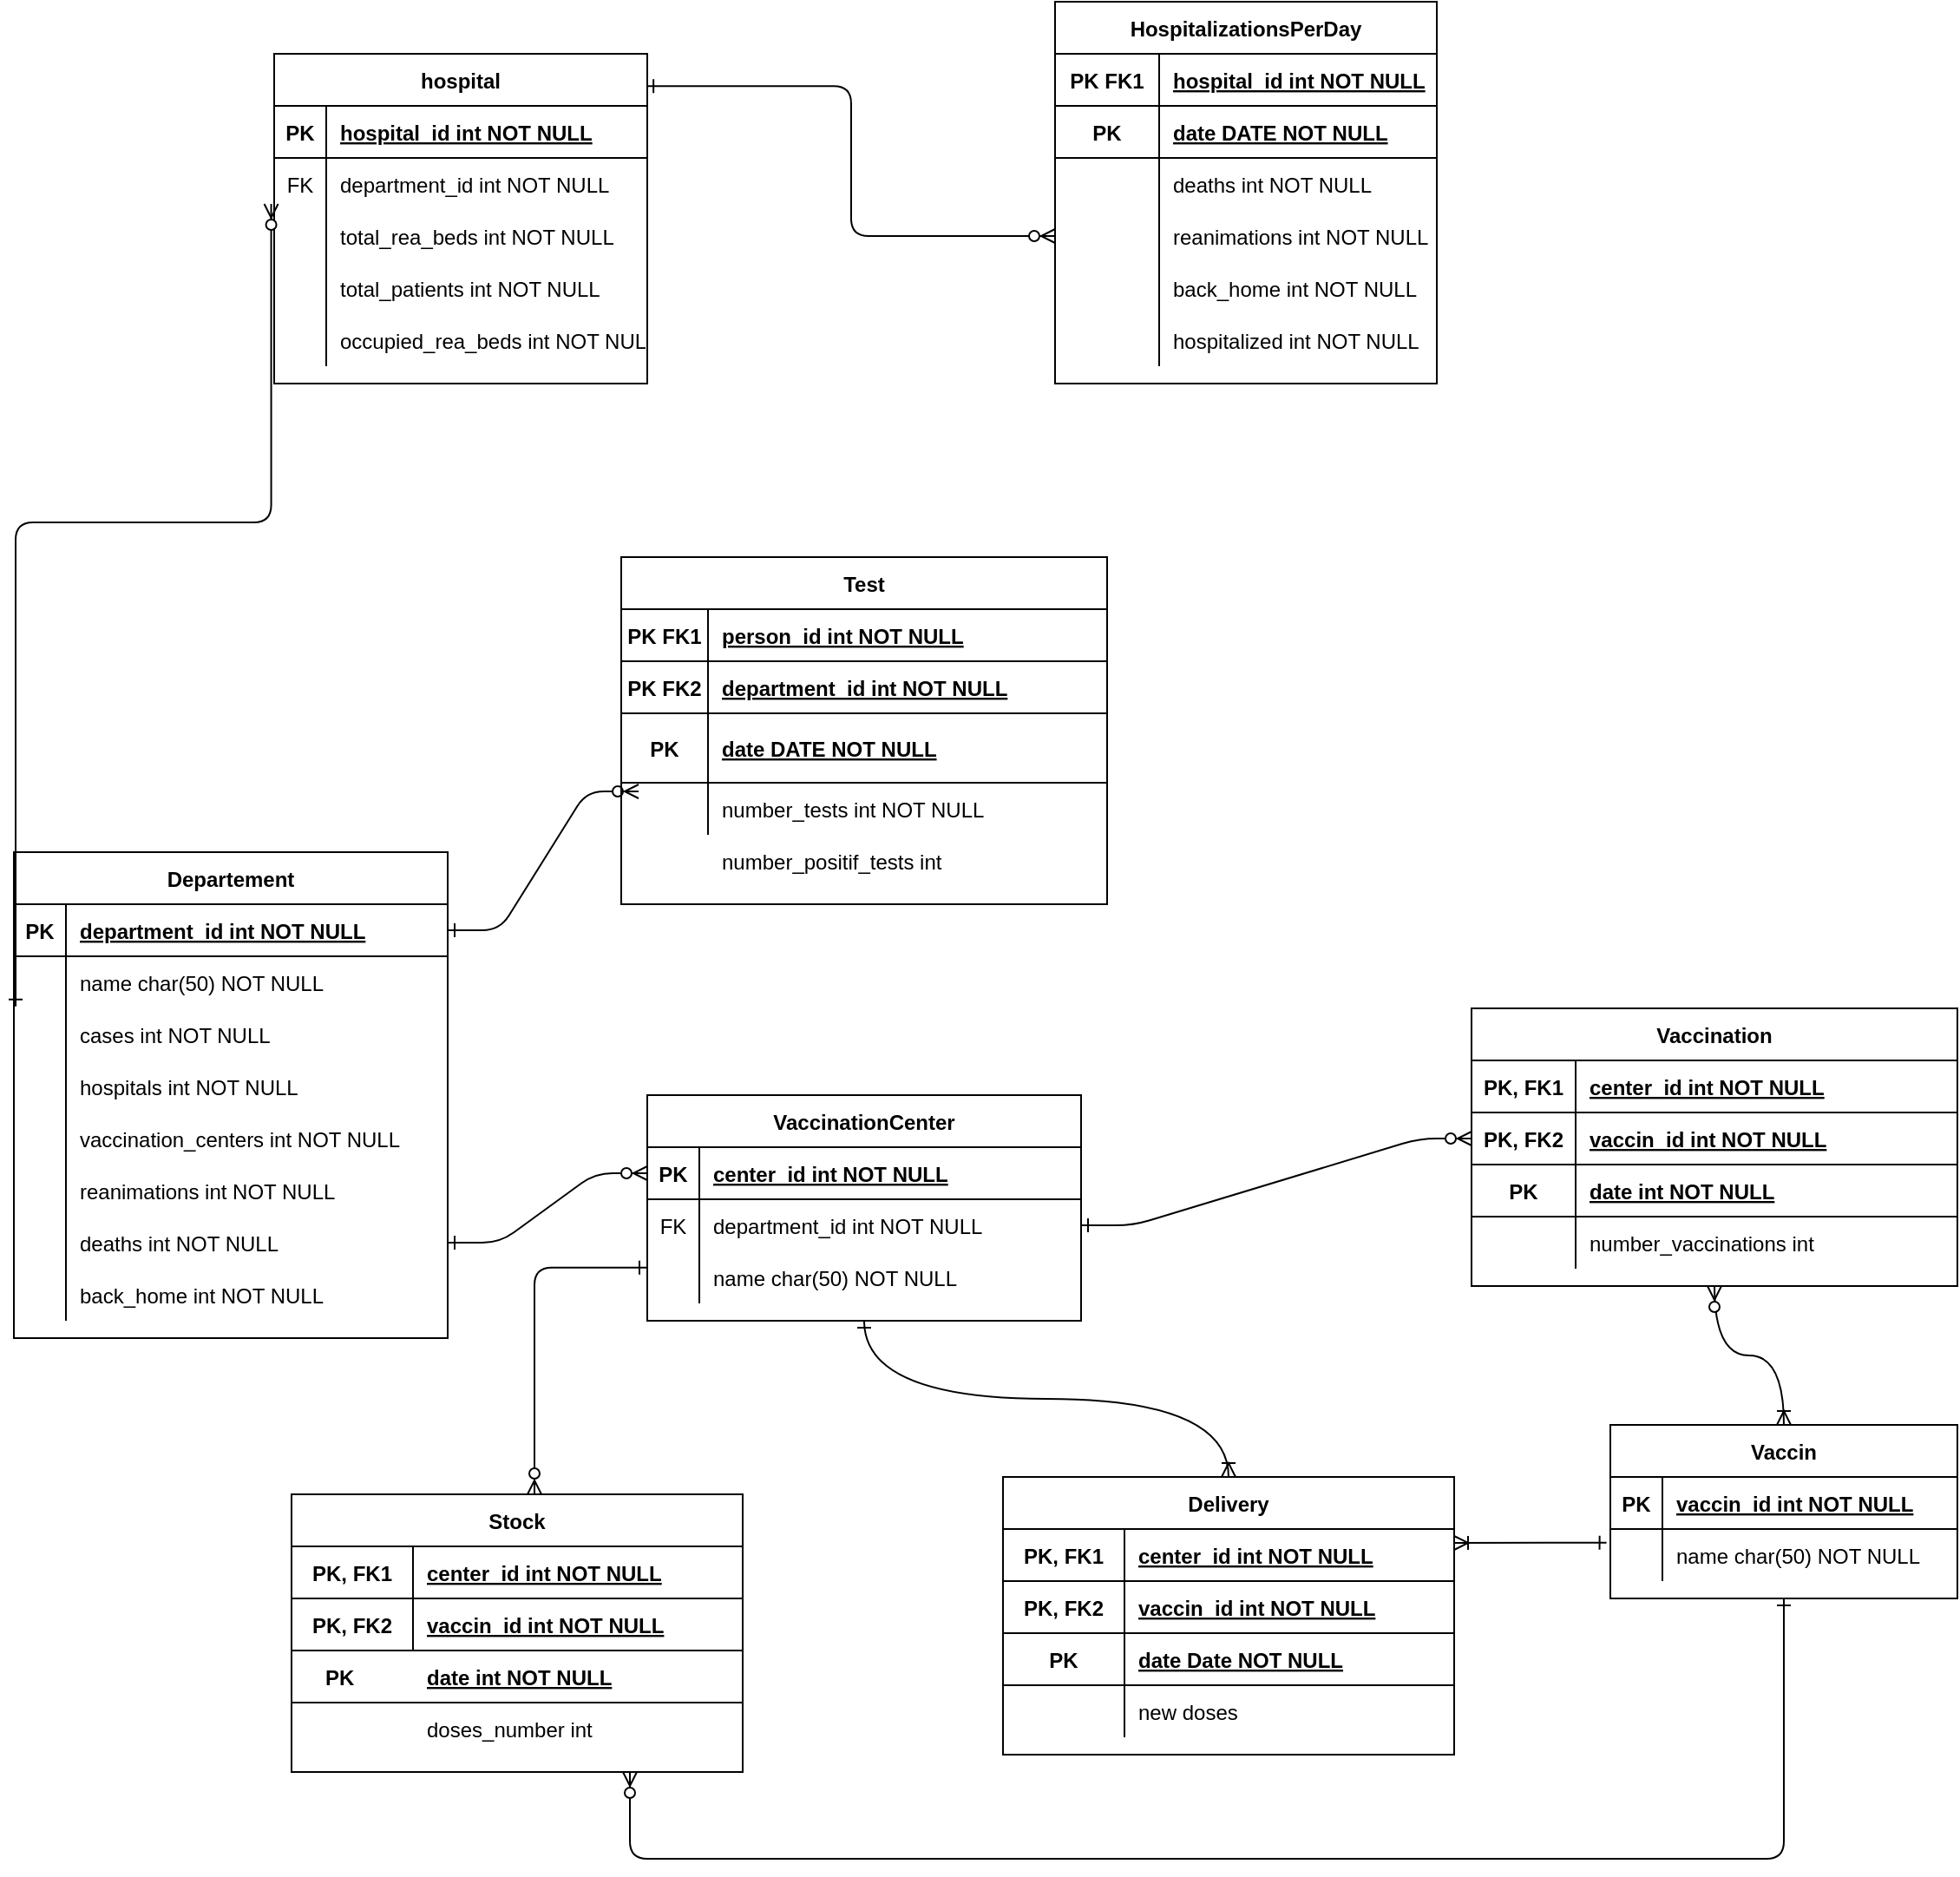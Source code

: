 <mxfile version="14.5.6" type="github">
  <diagram id="R2lEEEUBdFMjLlhIrx00" name="Page-1">
    <mxGraphModel dx="441" dy="1784" grid="1" gridSize="10" guides="1" tooltips="1" connect="1" arrows="1" fold="1" page="1" pageScale="1" pageWidth="850" pageHeight="1100" math="0" shadow="0" extFonts="Permanent Marker^https://fonts.googleapis.com/css?family=Permanent+Marker">
      <root>
        <mxCell id="0" />
        <mxCell id="1" parent="0" />
        <mxCell id="C-vyLk0tnHw3VtMMgP7b-1" value="" style="edgeStyle=entityRelationEdgeStyle;endArrow=ERzeroToMany;startArrow=ERone;endFill=1;startFill=0;" parent="1" source="C-vyLk0tnHw3VtMMgP7b-24" edge="1">
          <mxGeometry width="100" height="100" relative="1" as="geometry">
            <mxPoint x="340" y="720" as="sourcePoint" />
            <mxPoint x="600" y="155.0" as="targetPoint" />
          </mxGeometry>
        </mxCell>
        <mxCell id="C-vyLk0tnHw3VtMMgP7b-2" value="Test" style="shape=table;startSize=30;container=1;collapsible=1;childLayout=tableLayout;fixedRows=1;rowLines=0;fontStyle=1;align=center;resizeLast=1;" parent="1" vertex="1">
          <mxGeometry x="590" y="20" width="280" height="200" as="geometry" />
        </mxCell>
        <mxCell id="C-vyLk0tnHw3VtMMgP7b-3" value="" style="shape=partialRectangle;collapsible=0;dropTarget=0;pointerEvents=0;fillColor=none;points=[[0,0.5],[1,0.5]];portConstraint=eastwest;top=0;left=0;right=0;bottom=1;" parent="C-vyLk0tnHw3VtMMgP7b-2" vertex="1">
          <mxGeometry y="30" width="280" height="30" as="geometry" />
        </mxCell>
        <mxCell id="C-vyLk0tnHw3VtMMgP7b-4" value="PK FK1" style="shape=partialRectangle;overflow=hidden;connectable=0;fillColor=none;top=0;left=0;bottom=0;right=0;fontStyle=1;" parent="C-vyLk0tnHw3VtMMgP7b-3" vertex="1">
          <mxGeometry width="50" height="30" as="geometry" />
        </mxCell>
        <mxCell id="C-vyLk0tnHw3VtMMgP7b-5" value="person_id int NOT NULL " style="shape=partialRectangle;overflow=hidden;connectable=0;fillColor=none;top=0;left=0;bottom=0;right=0;align=left;spacingLeft=6;fontStyle=5;" parent="C-vyLk0tnHw3VtMMgP7b-3" vertex="1">
          <mxGeometry x="50" width="230" height="30" as="geometry" />
        </mxCell>
        <mxCell id="DuU8s4oM0FcW95sMW4hU-25" value="" style="shape=partialRectangle;collapsible=0;dropTarget=0;pointerEvents=0;fillColor=none;top=0;left=0;bottom=1;right=0;points=[[0,0.5],[1,0.5]];portConstraint=eastwest;" parent="C-vyLk0tnHw3VtMMgP7b-2" vertex="1">
          <mxGeometry y="60" width="280" height="30" as="geometry" />
        </mxCell>
        <mxCell id="DuU8s4oM0FcW95sMW4hU-26" value="PK FK2" style="shape=partialRectangle;connectable=0;fillColor=none;top=0;left=0;bottom=0;right=0;fontStyle=1;overflow=hidden;" parent="DuU8s4oM0FcW95sMW4hU-25" vertex="1">
          <mxGeometry width="50" height="30" as="geometry" />
        </mxCell>
        <mxCell id="DuU8s4oM0FcW95sMW4hU-27" value="department_id int NOT NULL" style="shape=partialRectangle;connectable=0;fillColor=none;top=0;left=0;bottom=0;right=0;align=left;spacingLeft=6;fontStyle=5;overflow=hidden;" parent="DuU8s4oM0FcW95sMW4hU-25" vertex="1">
          <mxGeometry x="50" width="230" height="30" as="geometry" />
        </mxCell>
        <mxCell id="DuU8s4oM0FcW95sMW4hU-155" value="" style="shape=partialRectangle;collapsible=0;dropTarget=0;pointerEvents=0;fillColor=none;top=0;left=0;bottom=1;right=0;points=[[0,0.5],[1,0.5]];portConstraint=eastwest;" parent="C-vyLk0tnHw3VtMMgP7b-2" vertex="1">
          <mxGeometry y="90" width="280" height="40" as="geometry" />
        </mxCell>
        <mxCell id="DuU8s4oM0FcW95sMW4hU-156" value="PK" style="shape=partialRectangle;connectable=0;fillColor=none;top=0;left=0;bottom=0;right=0;fontStyle=1;overflow=hidden;" parent="DuU8s4oM0FcW95sMW4hU-155" vertex="1">
          <mxGeometry width="50" height="40" as="geometry" />
        </mxCell>
        <mxCell id="DuU8s4oM0FcW95sMW4hU-157" value="date DATE NOT NULL" style="shape=partialRectangle;connectable=0;fillColor=none;top=0;left=0;bottom=0;right=0;align=left;spacingLeft=6;fontStyle=5;overflow=hidden;" parent="DuU8s4oM0FcW95sMW4hU-155" vertex="1">
          <mxGeometry x="50" width="230" height="40" as="geometry" />
        </mxCell>
        <mxCell id="C-vyLk0tnHw3VtMMgP7b-9" value="" style="shape=partialRectangle;collapsible=0;dropTarget=0;pointerEvents=0;fillColor=none;points=[[0,0.5],[1,0.5]];portConstraint=eastwest;top=0;left=0;right=0;bottom=0;" parent="C-vyLk0tnHw3VtMMgP7b-2" vertex="1">
          <mxGeometry y="130" width="280" height="30" as="geometry" />
        </mxCell>
        <mxCell id="C-vyLk0tnHw3VtMMgP7b-10" value="" style="shape=partialRectangle;overflow=hidden;connectable=0;fillColor=none;top=0;left=0;bottom=0;right=0;" parent="C-vyLk0tnHw3VtMMgP7b-9" vertex="1">
          <mxGeometry width="50" height="30" as="geometry" />
        </mxCell>
        <mxCell id="C-vyLk0tnHw3VtMMgP7b-11" value="number_tests int NOT NULL" style="shape=partialRectangle;overflow=hidden;connectable=0;fillColor=none;top=0;left=0;bottom=0;right=0;align=left;spacingLeft=6;" parent="C-vyLk0tnHw3VtMMgP7b-9" vertex="1">
          <mxGeometry x="50" width="230" height="30" as="geometry" />
        </mxCell>
        <mxCell id="C-vyLk0tnHw3VtMMgP7b-23" value="Departement" style="shape=table;startSize=30;container=1;collapsible=1;childLayout=tableLayout;fixedRows=1;rowLines=0;fontStyle=1;align=center;resizeLast=1;" parent="1" vertex="1">
          <mxGeometry x="240" y="190" width="250" height="280" as="geometry" />
        </mxCell>
        <mxCell id="C-vyLk0tnHw3VtMMgP7b-24" value="" style="shape=partialRectangle;collapsible=0;dropTarget=0;pointerEvents=0;fillColor=none;points=[[0,0.5],[1,0.5]];portConstraint=eastwest;top=0;left=0;right=0;bottom=1;" parent="C-vyLk0tnHw3VtMMgP7b-23" vertex="1">
          <mxGeometry y="30" width="250" height="30" as="geometry" />
        </mxCell>
        <mxCell id="C-vyLk0tnHw3VtMMgP7b-25" value="PK" style="shape=partialRectangle;overflow=hidden;connectable=0;fillColor=none;top=0;left=0;bottom=0;right=0;fontStyle=1;" parent="C-vyLk0tnHw3VtMMgP7b-24" vertex="1">
          <mxGeometry width="30" height="30" as="geometry" />
        </mxCell>
        <mxCell id="C-vyLk0tnHw3VtMMgP7b-26" value="department_id int NOT NULL " style="shape=partialRectangle;overflow=hidden;connectable=0;fillColor=none;top=0;left=0;bottom=0;right=0;align=left;spacingLeft=6;fontStyle=5;" parent="C-vyLk0tnHw3VtMMgP7b-24" vertex="1">
          <mxGeometry x="30" width="220" height="30" as="geometry" />
        </mxCell>
        <mxCell id="C-vyLk0tnHw3VtMMgP7b-27" value="" style="shape=partialRectangle;collapsible=0;dropTarget=0;pointerEvents=0;fillColor=none;points=[[0,0.5],[1,0.5]];portConstraint=eastwest;top=0;left=0;right=0;bottom=0;" parent="C-vyLk0tnHw3VtMMgP7b-23" vertex="1">
          <mxGeometry y="60" width="250" height="30" as="geometry" />
        </mxCell>
        <mxCell id="C-vyLk0tnHw3VtMMgP7b-28" value="" style="shape=partialRectangle;overflow=hidden;connectable=0;fillColor=none;top=0;left=0;bottom=0;right=0;" parent="C-vyLk0tnHw3VtMMgP7b-27" vertex="1">
          <mxGeometry width="30" height="30" as="geometry" />
        </mxCell>
        <mxCell id="C-vyLk0tnHw3VtMMgP7b-29" value="name char(50) NOT NULL" style="shape=partialRectangle;overflow=hidden;connectable=0;fillColor=none;top=0;left=0;bottom=0;right=0;align=left;spacingLeft=6;" parent="C-vyLk0tnHw3VtMMgP7b-27" vertex="1">
          <mxGeometry x="30" width="220" height="30" as="geometry" />
        </mxCell>
        <mxCell id="DuU8s4oM0FcW95sMW4hU-13" value="" style="shape=partialRectangle;collapsible=0;dropTarget=0;pointerEvents=0;fillColor=none;top=0;left=0;bottom=0;right=0;points=[[0,0.5],[1,0.5]];portConstraint=eastwest;" parent="C-vyLk0tnHw3VtMMgP7b-23" vertex="1">
          <mxGeometry y="90" width="250" height="30" as="geometry" />
        </mxCell>
        <mxCell id="DuU8s4oM0FcW95sMW4hU-14" value="" style="shape=partialRectangle;connectable=0;fillColor=none;top=0;left=0;bottom=0;right=0;editable=1;overflow=hidden;" parent="DuU8s4oM0FcW95sMW4hU-13" vertex="1">
          <mxGeometry width="30" height="30" as="geometry" />
        </mxCell>
        <mxCell id="DuU8s4oM0FcW95sMW4hU-15" value="cases int NOT NULL" style="shape=partialRectangle;connectable=0;fillColor=none;top=0;left=0;bottom=0;right=0;align=left;spacingLeft=6;overflow=hidden;" parent="DuU8s4oM0FcW95sMW4hU-13" vertex="1">
          <mxGeometry x="30" width="220" height="30" as="geometry" />
        </mxCell>
        <mxCell id="DuU8s4oM0FcW95sMW4hU-1" value="" style="shape=partialRectangle;collapsible=0;dropTarget=0;pointerEvents=0;fillColor=none;top=0;left=0;bottom=0;right=0;points=[[0,0.5],[1,0.5]];portConstraint=eastwest;" parent="C-vyLk0tnHw3VtMMgP7b-23" vertex="1">
          <mxGeometry y="120" width="250" height="30" as="geometry" />
        </mxCell>
        <mxCell id="DuU8s4oM0FcW95sMW4hU-2" value="" style="shape=partialRectangle;connectable=0;fillColor=none;top=0;left=0;bottom=0;right=0;editable=1;overflow=hidden;" parent="DuU8s4oM0FcW95sMW4hU-1" vertex="1">
          <mxGeometry width="30" height="30" as="geometry" />
        </mxCell>
        <mxCell id="DuU8s4oM0FcW95sMW4hU-3" value="hospitals int NOT NULL" style="shape=partialRectangle;connectable=0;fillColor=none;top=0;left=0;bottom=0;right=0;align=left;spacingLeft=6;overflow=hidden;" parent="DuU8s4oM0FcW95sMW4hU-1" vertex="1">
          <mxGeometry x="30" width="220" height="30" as="geometry" />
        </mxCell>
        <mxCell id="DuU8s4oM0FcW95sMW4hU-19" value="" style="shape=partialRectangle;collapsible=0;dropTarget=0;pointerEvents=0;fillColor=none;top=0;left=0;bottom=0;right=0;points=[[0,0.5],[1,0.5]];portConstraint=eastwest;" parent="C-vyLk0tnHw3VtMMgP7b-23" vertex="1">
          <mxGeometry y="150" width="250" height="30" as="geometry" />
        </mxCell>
        <mxCell id="DuU8s4oM0FcW95sMW4hU-20" value="" style="shape=partialRectangle;connectable=0;fillColor=none;top=0;left=0;bottom=0;right=0;editable=1;overflow=hidden;" parent="DuU8s4oM0FcW95sMW4hU-19" vertex="1">
          <mxGeometry width="30" height="30" as="geometry" />
        </mxCell>
        <mxCell id="DuU8s4oM0FcW95sMW4hU-21" value="vaccination_centers int NOT NULL" style="shape=partialRectangle;connectable=0;fillColor=none;top=0;left=0;bottom=0;right=0;align=left;spacingLeft=6;overflow=hidden;" parent="DuU8s4oM0FcW95sMW4hU-19" vertex="1">
          <mxGeometry x="30" width="220" height="30" as="geometry" />
        </mxCell>
        <mxCell id="DuU8s4oM0FcW95sMW4hU-7" value="" style="shape=partialRectangle;collapsible=0;dropTarget=0;pointerEvents=0;fillColor=none;top=0;left=0;bottom=0;right=0;points=[[0,0.5],[1,0.5]];portConstraint=eastwest;" parent="C-vyLk0tnHw3VtMMgP7b-23" vertex="1">
          <mxGeometry y="180" width="250" height="30" as="geometry" />
        </mxCell>
        <mxCell id="DuU8s4oM0FcW95sMW4hU-8" value="" style="shape=partialRectangle;connectable=0;fillColor=none;top=0;left=0;bottom=0;right=0;editable=1;overflow=hidden;" parent="DuU8s4oM0FcW95sMW4hU-7" vertex="1">
          <mxGeometry width="30" height="30" as="geometry" />
        </mxCell>
        <mxCell id="DuU8s4oM0FcW95sMW4hU-9" value="reanimations int NOT NULL" style="shape=partialRectangle;connectable=0;fillColor=none;top=0;left=0;bottom=0;right=0;align=left;spacingLeft=6;overflow=hidden;" parent="DuU8s4oM0FcW95sMW4hU-7" vertex="1">
          <mxGeometry x="30" width="220" height="30" as="geometry" />
        </mxCell>
        <mxCell id="DuU8s4oM0FcW95sMW4hU-10" value="" style="shape=partialRectangle;collapsible=0;dropTarget=0;pointerEvents=0;fillColor=none;top=0;left=0;bottom=0;right=0;points=[[0,0.5],[1,0.5]];portConstraint=eastwest;" parent="C-vyLk0tnHw3VtMMgP7b-23" vertex="1">
          <mxGeometry y="210" width="250" height="30" as="geometry" />
        </mxCell>
        <mxCell id="DuU8s4oM0FcW95sMW4hU-11" value="" style="shape=partialRectangle;connectable=0;fillColor=none;top=0;left=0;bottom=0;right=0;editable=1;overflow=hidden;" parent="DuU8s4oM0FcW95sMW4hU-10" vertex="1">
          <mxGeometry width="30" height="30" as="geometry" />
        </mxCell>
        <mxCell id="DuU8s4oM0FcW95sMW4hU-12" value="deaths int NOT NULL" style="shape=partialRectangle;connectable=0;fillColor=none;top=0;left=0;bottom=0;right=0;align=left;spacingLeft=6;overflow=hidden;" parent="DuU8s4oM0FcW95sMW4hU-10" vertex="1">
          <mxGeometry x="30" width="220" height="30" as="geometry" />
        </mxCell>
        <mxCell id="DuU8s4oM0FcW95sMW4hU-16" value="" style="shape=partialRectangle;collapsible=0;dropTarget=0;pointerEvents=0;fillColor=none;top=0;left=0;bottom=0;right=0;points=[[0,0.5],[1,0.5]];portConstraint=eastwest;" parent="C-vyLk0tnHw3VtMMgP7b-23" vertex="1">
          <mxGeometry y="240" width="250" height="30" as="geometry" />
        </mxCell>
        <mxCell id="DuU8s4oM0FcW95sMW4hU-17" value="" style="shape=partialRectangle;connectable=0;fillColor=none;top=0;left=0;bottom=0;right=0;editable=1;overflow=hidden;" parent="DuU8s4oM0FcW95sMW4hU-16" vertex="1">
          <mxGeometry width="30" height="30" as="geometry" />
        </mxCell>
        <mxCell id="DuU8s4oM0FcW95sMW4hU-18" value="back_home int NOT NULL" style="shape=partialRectangle;connectable=0;fillColor=none;top=0;left=0;bottom=0;right=0;align=left;spacingLeft=6;overflow=hidden;" parent="DuU8s4oM0FcW95sMW4hU-16" vertex="1">
          <mxGeometry x="30" width="220" height="30" as="geometry" />
        </mxCell>
        <mxCell id="Rd_ggNY86x8_vYYB1dG2-6" style="edgeStyle=orthogonalEdgeStyle;rounded=0;orthogonalLoop=1;jettySize=auto;html=1;exitX=0.5;exitY=1;exitDx=0;exitDy=0;entryX=0.5;entryY=0;entryDx=0;entryDy=0;startArrow=ERone;startFill=0;endArrow=ERoneToMany;endFill=0;curved=1;" parent="1" source="DuU8s4oM0FcW95sMW4hU-31" target="DuU8s4oM0FcW95sMW4hU-97" edge="1">
          <mxGeometry relative="1" as="geometry" />
        </mxCell>
        <mxCell id="DuU8s4oM0FcW95sMW4hU-31" value="VaccinationCenter" style="shape=table;startSize=30;container=1;collapsible=1;childLayout=tableLayout;fixedRows=1;rowLines=0;fontStyle=1;align=center;resizeLast=1;" parent="1" vertex="1">
          <mxGeometry x="605" y="330" width="250" height="130" as="geometry">
            <mxRectangle x="40" y="490" width="140" height="30" as="alternateBounds" />
          </mxGeometry>
        </mxCell>
        <mxCell id="DuU8s4oM0FcW95sMW4hU-60" value="" style="shape=partialRectangle;collapsible=0;dropTarget=0;pointerEvents=0;fillColor=none;top=0;left=0;bottom=1;right=0;points=[[0,0.5],[1,0.5]];portConstraint=eastwest;" parent="DuU8s4oM0FcW95sMW4hU-31" vertex="1">
          <mxGeometry y="30" width="250" height="30" as="geometry" />
        </mxCell>
        <mxCell id="DuU8s4oM0FcW95sMW4hU-61" value="PK" style="shape=partialRectangle;connectable=0;fillColor=none;top=0;left=0;bottom=0;right=0;fontStyle=1;overflow=hidden;" parent="DuU8s4oM0FcW95sMW4hU-60" vertex="1">
          <mxGeometry width="30" height="30" as="geometry" />
        </mxCell>
        <mxCell id="DuU8s4oM0FcW95sMW4hU-62" value="center_id int NOT NULL" style="shape=partialRectangle;connectable=0;fillColor=none;top=0;left=0;bottom=0;right=0;align=left;spacingLeft=6;fontStyle=5;overflow=hidden;" parent="DuU8s4oM0FcW95sMW4hU-60" vertex="1">
          <mxGeometry x="30" width="220" height="30" as="geometry" />
        </mxCell>
        <mxCell id="DuU8s4oM0FcW95sMW4hU-67" value="" style="shape=partialRectangle;collapsible=0;dropTarget=0;pointerEvents=0;fillColor=none;top=0;left=0;bottom=0;right=0;points=[[0,0.5],[1,0.5]];portConstraint=eastwest;" parent="DuU8s4oM0FcW95sMW4hU-31" vertex="1">
          <mxGeometry y="60" width="250" height="30" as="geometry" />
        </mxCell>
        <mxCell id="DuU8s4oM0FcW95sMW4hU-68" value="FK" style="shape=partialRectangle;connectable=0;fillColor=none;top=0;left=0;bottom=0;right=0;fontStyle=0;overflow=hidden;" parent="DuU8s4oM0FcW95sMW4hU-67" vertex="1">
          <mxGeometry width="30" height="30" as="geometry" />
        </mxCell>
        <mxCell id="DuU8s4oM0FcW95sMW4hU-69" value="department_id int NOT NULL" style="shape=partialRectangle;connectable=0;fillColor=none;top=0;left=0;bottom=0;right=0;align=left;spacingLeft=6;fontStyle=0;overflow=hidden;" parent="DuU8s4oM0FcW95sMW4hU-67" vertex="1">
          <mxGeometry x="30" width="220" height="30" as="geometry" />
        </mxCell>
        <mxCell id="DuU8s4oM0FcW95sMW4hU-70" value="" style="shape=partialRectangle;collapsible=0;dropTarget=0;pointerEvents=0;fillColor=none;top=0;left=0;bottom=0;right=0;points=[[0,0.5],[1,0.5]];portConstraint=eastwest;" parent="DuU8s4oM0FcW95sMW4hU-31" vertex="1">
          <mxGeometry y="90" width="250" height="30" as="geometry" />
        </mxCell>
        <mxCell id="DuU8s4oM0FcW95sMW4hU-71" value="" style="shape=partialRectangle;connectable=0;fillColor=none;top=0;left=0;bottom=0;right=0;editable=1;overflow=hidden;" parent="DuU8s4oM0FcW95sMW4hU-70" vertex="1">
          <mxGeometry width="30" height="30" as="geometry" />
        </mxCell>
        <mxCell id="DuU8s4oM0FcW95sMW4hU-72" value="name char(50) NOT NULL" style="shape=partialRectangle;connectable=0;fillColor=none;top=0;left=0;bottom=0;right=0;align=left;spacingLeft=6;overflow=hidden;" parent="DuU8s4oM0FcW95sMW4hU-70" vertex="1">
          <mxGeometry x="30" width="220" height="30" as="geometry" />
        </mxCell>
        <mxCell id="bfm5dtsLqOFN8330mJt_-12" style="edgeStyle=orthogonalEdgeStyle;rounded=0;orthogonalLoop=1;jettySize=auto;html=1;exitX=0.5;exitY=1;exitDx=0;exitDy=0;entryX=0.5;entryY=0;entryDx=0;entryDy=0;curved=1;startArrow=ERzeroToMany;startFill=1;endArrow=ERoneToMany;endFill=0;" parent="1" source="DuU8s4oM0FcW95sMW4hU-44" target="DuU8s4oM0FcW95sMW4hU-110" edge="1">
          <mxGeometry relative="1" as="geometry" />
        </mxCell>
        <mxCell id="DuU8s4oM0FcW95sMW4hU-44" value="Vaccination" style="shape=table;startSize=30;container=1;collapsible=1;childLayout=tableLayout;fixedRows=1;rowLines=0;fontStyle=1;align=center;resizeLast=1;" parent="1" vertex="1">
          <mxGeometry x="1080" y="280" width="280" height="160" as="geometry" />
        </mxCell>
        <mxCell id="DuU8s4oM0FcW95sMW4hU-138" value="" style="shape=partialRectangle;collapsible=0;dropTarget=0;pointerEvents=0;fillColor=none;top=0;left=0;bottom=1;right=0;points=[[0,0.5],[1,0.5]];portConstraint=eastwest;" parent="DuU8s4oM0FcW95sMW4hU-44" vertex="1">
          <mxGeometry y="30" width="280" height="30" as="geometry" />
        </mxCell>
        <mxCell id="DuU8s4oM0FcW95sMW4hU-139" value="PK, FK1" style="shape=partialRectangle;connectable=0;fillColor=none;top=0;left=0;bottom=0;right=0;fontStyle=1;overflow=hidden;" parent="DuU8s4oM0FcW95sMW4hU-138" vertex="1">
          <mxGeometry width="60" height="30" as="geometry" />
        </mxCell>
        <mxCell id="DuU8s4oM0FcW95sMW4hU-140" value="center_id int NOT NULL" style="shape=partialRectangle;connectable=0;fillColor=none;top=0;left=0;bottom=0;right=0;align=left;spacingLeft=6;fontStyle=5;overflow=hidden;" parent="DuU8s4oM0FcW95sMW4hU-138" vertex="1">
          <mxGeometry x="60" width="220" height="30" as="geometry" />
        </mxCell>
        <mxCell id="DuU8s4oM0FcW95sMW4hU-135" value="" style="shape=partialRectangle;collapsible=0;dropTarget=0;pointerEvents=0;fillColor=none;top=0;left=0;bottom=1;right=0;points=[[0,0.5],[1,0.5]];portConstraint=eastwest;" parent="DuU8s4oM0FcW95sMW4hU-44" vertex="1">
          <mxGeometry y="60" width="280" height="30" as="geometry" />
        </mxCell>
        <mxCell id="DuU8s4oM0FcW95sMW4hU-136" value="PK, FK2" style="shape=partialRectangle;connectable=0;fillColor=none;top=0;left=0;bottom=0;right=0;fontStyle=1;overflow=hidden;" parent="DuU8s4oM0FcW95sMW4hU-135" vertex="1">
          <mxGeometry width="60" height="30" as="geometry" />
        </mxCell>
        <mxCell id="DuU8s4oM0FcW95sMW4hU-137" value="vaccin_id int NOT NULL" style="shape=partialRectangle;connectable=0;fillColor=none;top=0;left=0;bottom=0;right=0;align=left;spacingLeft=6;fontStyle=5;overflow=hidden;" parent="DuU8s4oM0FcW95sMW4hU-135" vertex="1">
          <mxGeometry x="60" width="220" height="30" as="geometry" />
        </mxCell>
        <mxCell id="DuU8s4oM0FcW95sMW4hU-141" value="" style="shape=partialRectangle;collapsible=0;dropTarget=0;pointerEvents=0;fillColor=none;top=0;left=0;bottom=1;right=0;points=[[0,0.5],[1,0.5]];portConstraint=eastwest;" parent="DuU8s4oM0FcW95sMW4hU-44" vertex="1">
          <mxGeometry y="90" width="280" height="30" as="geometry" />
        </mxCell>
        <mxCell id="DuU8s4oM0FcW95sMW4hU-142" value="PK" style="shape=partialRectangle;connectable=0;fillColor=none;top=0;left=0;bottom=0;right=0;fontStyle=1;overflow=hidden;" parent="DuU8s4oM0FcW95sMW4hU-141" vertex="1">
          <mxGeometry width="60" height="30" as="geometry" />
        </mxCell>
        <mxCell id="DuU8s4oM0FcW95sMW4hU-143" value="date int NOT NULL" style="shape=partialRectangle;connectable=0;fillColor=none;top=0;left=0;bottom=0;right=0;align=left;spacingLeft=6;fontStyle=5;overflow=hidden;" parent="DuU8s4oM0FcW95sMW4hU-141" vertex="1">
          <mxGeometry x="60" width="220" height="30" as="geometry" />
        </mxCell>
        <mxCell id="DuU8s4oM0FcW95sMW4hU-144" value="" style="shape=partialRectangle;collapsible=0;dropTarget=0;pointerEvents=0;fillColor=none;top=0;left=0;bottom=0;right=0;points=[[0,0.5],[1,0.5]];portConstraint=eastwest;" parent="DuU8s4oM0FcW95sMW4hU-44" vertex="1">
          <mxGeometry y="120" width="280" height="30" as="geometry" />
        </mxCell>
        <mxCell id="DuU8s4oM0FcW95sMW4hU-145" value="" style="shape=partialRectangle;connectable=0;fillColor=none;top=0;left=0;bottom=0;right=0;editable=1;overflow=hidden;" parent="DuU8s4oM0FcW95sMW4hU-144" vertex="1">
          <mxGeometry width="60" height="30" as="geometry" />
        </mxCell>
        <mxCell id="DuU8s4oM0FcW95sMW4hU-146" value="number_vaccinations int " style="shape=partialRectangle;connectable=0;fillColor=none;top=0;left=0;bottom=0;right=0;align=left;spacingLeft=6;overflow=hidden;" parent="DuU8s4oM0FcW95sMW4hU-144" vertex="1">
          <mxGeometry x="60" width="220" height="30" as="geometry" />
        </mxCell>
        <mxCell id="DuU8s4oM0FcW95sMW4hU-73" value="" style="edgeStyle=entityRelationEdgeStyle;endArrow=ERzeroToMany;startArrow=ERone;endFill=1;startFill=0;exitX=1;exitY=0.5;exitDx=0;exitDy=0;" parent="1" source="DuU8s4oM0FcW95sMW4hU-10" target="DuU8s4oM0FcW95sMW4hU-60" edge="1">
          <mxGeometry width="100" height="100" relative="1" as="geometry">
            <mxPoint x="430" y="440" as="sourcePoint" />
            <mxPoint x="580" y="500" as="targetPoint" />
          </mxGeometry>
        </mxCell>
        <mxCell id="DuU8s4oM0FcW95sMW4hU-77" value="Stock" style="shape=table;startSize=30;container=1;collapsible=1;childLayout=tableLayout;fixedRows=1;rowLines=0;fontStyle=1;align=center;resizeLast=1;" parent="1" vertex="1">
          <mxGeometry x="400" y="560" width="260" height="160" as="geometry" />
        </mxCell>
        <mxCell id="DuU8s4oM0FcW95sMW4hU-78" value="" style="shape=partialRectangle;collapsible=0;dropTarget=0;pointerEvents=0;fillColor=none;top=0;left=0;bottom=1;right=0;points=[[0,0.5],[1,0.5]];portConstraint=eastwest;" parent="DuU8s4oM0FcW95sMW4hU-77" vertex="1">
          <mxGeometry y="30" width="260" height="30" as="geometry" />
        </mxCell>
        <mxCell id="DuU8s4oM0FcW95sMW4hU-79" value="PK, FK1" style="shape=partialRectangle;connectable=0;fillColor=none;top=0;left=0;bottom=0;right=0;fontStyle=1;overflow=hidden;" parent="DuU8s4oM0FcW95sMW4hU-78" vertex="1">
          <mxGeometry width="70" height="30" as="geometry" />
        </mxCell>
        <mxCell id="DuU8s4oM0FcW95sMW4hU-80" value="center_id int NOT NULL" style="shape=partialRectangle;connectable=0;fillColor=none;top=0;left=0;bottom=0;right=0;align=left;spacingLeft=6;fontStyle=5;overflow=hidden;" parent="DuU8s4oM0FcW95sMW4hU-78" vertex="1">
          <mxGeometry x="70" width="190" height="30" as="geometry" />
        </mxCell>
        <mxCell id="DuU8s4oM0FcW95sMW4hU-94" value="" style="shape=partialRectangle;collapsible=0;dropTarget=0;pointerEvents=0;fillColor=none;top=0;left=0;bottom=1;right=0;points=[[0,0.5],[1,0.5]];portConstraint=eastwest;" parent="DuU8s4oM0FcW95sMW4hU-77" vertex="1">
          <mxGeometry y="60" width="260" height="30" as="geometry" />
        </mxCell>
        <mxCell id="DuU8s4oM0FcW95sMW4hU-95" value="PK, FK2" style="shape=partialRectangle;connectable=0;fillColor=none;top=0;left=0;bottom=0;right=0;fontStyle=1;overflow=hidden;" parent="DuU8s4oM0FcW95sMW4hU-94" vertex="1">
          <mxGeometry width="70" height="30" as="geometry" />
        </mxCell>
        <mxCell id="DuU8s4oM0FcW95sMW4hU-96" value="vaccin_id int NOT NULL" style="shape=partialRectangle;connectable=0;fillColor=none;top=0;left=0;bottom=0;right=0;align=left;spacingLeft=6;fontStyle=5;overflow=hidden;" parent="DuU8s4oM0FcW95sMW4hU-94" vertex="1">
          <mxGeometry x="70" width="190" height="30" as="geometry" />
        </mxCell>
        <mxCell id="DuU8s4oM0FcW95sMW4hU-97" value="Delivery" style="shape=table;startSize=30;container=1;collapsible=1;childLayout=tableLayout;fixedRows=1;rowLines=0;fontStyle=1;align=center;resizeLast=1;" parent="1" vertex="1">
          <mxGeometry x="810" y="550" width="260" height="160" as="geometry" />
        </mxCell>
        <mxCell id="DuU8s4oM0FcW95sMW4hU-98" value="" style="shape=partialRectangle;collapsible=0;dropTarget=0;pointerEvents=0;fillColor=none;top=0;left=0;bottom=1;right=0;points=[[0,0.5],[1,0.5]];portConstraint=eastwest;" parent="DuU8s4oM0FcW95sMW4hU-97" vertex="1">
          <mxGeometry y="30" width="260" height="30" as="geometry" />
        </mxCell>
        <mxCell id="DuU8s4oM0FcW95sMW4hU-99" value="PK, FK1" style="shape=partialRectangle;connectable=0;fillColor=none;top=0;left=0;bottom=0;right=0;fontStyle=1;overflow=hidden;" parent="DuU8s4oM0FcW95sMW4hU-98" vertex="1">
          <mxGeometry width="70" height="30" as="geometry" />
        </mxCell>
        <mxCell id="DuU8s4oM0FcW95sMW4hU-100" value="center_id int NOT NULL" style="shape=partialRectangle;connectable=0;fillColor=none;top=0;left=0;bottom=0;right=0;align=left;spacingLeft=6;fontStyle=5;overflow=hidden;" parent="DuU8s4oM0FcW95sMW4hU-98" vertex="1">
          <mxGeometry x="70" width="190" height="30" as="geometry" />
        </mxCell>
        <mxCell id="DuU8s4oM0FcW95sMW4hU-101" value="" style="shape=partialRectangle;collapsible=0;dropTarget=0;pointerEvents=0;fillColor=none;top=0;left=0;bottom=1;right=0;points=[[0,0.5],[1,0.5]];portConstraint=eastwest;" parent="DuU8s4oM0FcW95sMW4hU-97" vertex="1">
          <mxGeometry y="60" width="260" height="30" as="geometry" />
        </mxCell>
        <mxCell id="DuU8s4oM0FcW95sMW4hU-102" value="PK, FK2" style="shape=partialRectangle;connectable=0;fillColor=none;top=0;left=0;bottom=0;right=0;fontStyle=1;overflow=hidden;" parent="DuU8s4oM0FcW95sMW4hU-101" vertex="1">
          <mxGeometry width="70" height="30" as="geometry" />
        </mxCell>
        <mxCell id="DuU8s4oM0FcW95sMW4hU-103" value="vaccin_id int NOT NULL" style="shape=partialRectangle;connectable=0;fillColor=none;top=0;left=0;bottom=0;right=0;align=left;spacingLeft=6;fontStyle=5;overflow=hidden;" parent="DuU8s4oM0FcW95sMW4hU-101" vertex="1">
          <mxGeometry x="70" width="190" height="30" as="geometry" />
        </mxCell>
        <mxCell id="DuU8s4oM0FcW95sMW4hU-104" value="" style="shape=partialRectangle;collapsible=0;dropTarget=0;pointerEvents=0;fillColor=none;top=0;left=0;bottom=1;right=0;points=[[0,0.5],[1,0.5]];portConstraint=eastwest;" parent="DuU8s4oM0FcW95sMW4hU-97" vertex="1">
          <mxGeometry y="90" width="260" height="30" as="geometry" />
        </mxCell>
        <mxCell id="DuU8s4oM0FcW95sMW4hU-105" value="PK" style="shape=partialRectangle;connectable=0;fillColor=none;top=0;left=0;bottom=0;right=0;fontStyle=1;overflow=hidden;" parent="DuU8s4oM0FcW95sMW4hU-104" vertex="1">
          <mxGeometry width="70" height="30" as="geometry" />
        </mxCell>
        <mxCell id="DuU8s4oM0FcW95sMW4hU-106" value="date Date NOT NULL" style="shape=partialRectangle;connectable=0;fillColor=none;top=0;left=0;bottom=0;right=0;align=left;spacingLeft=6;fontStyle=5;overflow=hidden;" parent="DuU8s4oM0FcW95sMW4hU-104" vertex="1">
          <mxGeometry x="70" width="190" height="30" as="geometry" />
        </mxCell>
        <mxCell id="DuU8s4oM0FcW95sMW4hU-107" value="" style="shape=partialRectangle;collapsible=0;dropTarget=0;pointerEvents=0;fillColor=none;top=0;left=0;bottom=0;right=0;points=[[0,0.5],[1,0.5]];portConstraint=eastwest;" parent="DuU8s4oM0FcW95sMW4hU-97" vertex="1">
          <mxGeometry y="120" width="260" height="30" as="geometry" />
        </mxCell>
        <mxCell id="DuU8s4oM0FcW95sMW4hU-108" value="" style="shape=partialRectangle;connectable=0;fillColor=none;top=0;left=0;bottom=0;right=0;editable=1;overflow=hidden;" parent="DuU8s4oM0FcW95sMW4hU-107" vertex="1">
          <mxGeometry width="70" height="30" as="geometry" />
        </mxCell>
        <mxCell id="DuU8s4oM0FcW95sMW4hU-109" value="new doses" style="shape=partialRectangle;connectable=0;fillColor=none;top=0;left=0;bottom=0;right=0;align=left;spacingLeft=6;overflow=hidden;" parent="DuU8s4oM0FcW95sMW4hU-107" vertex="1">
          <mxGeometry x="70" width="190" height="30" as="geometry" />
        </mxCell>
        <mxCell id="Rd_ggNY86x8_vYYB1dG2-2" style="edgeStyle=orthogonalEdgeStyle;rounded=0;orthogonalLoop=1;jettySize=auto;html=1;endArrow=ERoneToMany;endFill=0;startArrow=ERone;startFill=0;exitX=-0.011;exitY=0.261;exitDx=0;exitDy=0;exitPerimeter=0;curved=1;" parent="1" source="DuU8s4oM0FcW95sMW4hU-114" edge="1">
          <mxGeometry relative="1" as="geometry">
            <mxPoint x="1070" y="588" as="targetPoint" />
            <mxPoint x="1140" y="590" as="sourcePoint" />
          </mxGeometry>
        </mxCell>
        <mxCell id="DuU8s4oM0FcW95sMW4hU-110" value="Vaccin" style="shape=table;startSize=30;container=1;collapsible=1;childLayout=tableLayout;fixedRows=1;rowLines=0;fontStyle=1;align=center;resizeLast=1;" parent="1" vertex="1">
          <mxGeometry x="1160" y="520" width="200" height="100" as="geometry" />
        </mxCell>
        <mxCell id="DuU8s4oM0FcW95sMW4hU-111" value="" style="shape=partialRectangle;collapsible=0;dropTarget=0;pointerEvents=0;fillColor=none;top=0;left=0;bottom=1;right=0;points=[[0,0.5],[1,0.5]];portConstraint=eastwest;" parent="DuU8s4oM0FcW95sMW4hU-110" vertex="1">
          <mxGeometry y="30" width="200" height="30" as="geometry" />
        </mxCell>
        <mxCell id="DuU8s4oM0FcW95sMW4hU-112" value="PK" style="shape=partialRectangle;connectable=0;fillColor=none;top=0;left=0;bottom=0;right=0;fontStyle=1;overflow=hidden;" parent="DuU8s4oM0FcW95sMW4hU-111" vertex="1">
          <mxGeometry width="30" height="30" as="geometry" />
        </mxCell>
        <mxCell id="DuU8s4oM0FcW95sMW4hU-113" value="vaccin_id int NOT NULL" style="shape=partialRectangle;connectable=0;fillColor=none;top=0;left=0;bottom=0;right=0;align=left;spacingLeft=6;fontStyle=5;overflow=hidden;" parent="DuU8s4oM0FcW95sMW4hU-111" vertex="1">
          <mxGeometry x="30" width="170" height="30" as="geometry" />
        </mxCell>
        <mxCell id="DuU8s4oM0FcW95sMW4hU-114" value="" style="shape=partialRectangle;collapsible=0;dropTarget=0;pointerEvents=0;fillColor=none;top=0;left=0;bottom=0;right=0;points=[[0,0.5],[1,0.5]];portConstraint=eastwest;" parent="DuU8s4oM0FcW95sMW4hU-110" vertex="1">
          <mxGeometry y="60" width="200" height="30" as="geometry" />
        </mxCell>
        <mxCell id="DuU8s4oM0FcW95sMW4hU-115" value="" style="shape=partialRectangle;connectable=0;fillColor=none;top=0;left=0;bottom=0;right=0;editable=1;overflow=hidden;" parent="DuU8s4oM0FcW95sMW4hU-114" vertex="1">
          <mxGeometry width="30" height="30" as="geometry" />
        </mxCell>
        <mxCell id="DuU8s4oM0FcW95sMW4hU-116" value="name char(50) NOT NULL" style="shape=partialRectangle;connectable=0;fillColor=none;top=0;left=0;bottom=0;right=0;align=left;spacingLeft=6;overflow=hidden;" parent="DuU8s4oM0FcW95sMW4hU-114" vertex="1">
          <mxGeometry x="30" width="170" height="30" as="geometry" />
        </mxCell>
        <mxCell id="DuU8s4oM0FcW95sMW4hU-126" value="" style="endArrow=ERzeroToMany;startArrow=ERone;endFill=1;startFill=0;edgeStyle=orthogonalEdgeStyle;entryX=0.75;entryY=1;entryDx=0;entryDy=0;exitX=0.5;exitY=1;exitDx=0;exitDy=0;" parent="1" source="DuU8s4oM0FcW95sMW4hU-110" target="DuU8s4oM0FcW95sMW4hU-77" edge="1">
          <mxGeometry width="100" height="100" relative="1" as="geometry">
            <mxPoint x="1250" y="790" as="sourcePoint" />
            <mxPoint x="570" y="720" as="targetPoint" />
            <Array as="points">
              <mxPoint x="1260" y="770" />
              <mxPoint x="595" y="770" />
            </Array>
          </mxGeometry>
        </mxCell>
        <mxCell id="DuU8s4oM0FcW95sMW4hU-130" value="" style="edgeStyle=elbowEdgeStyle;endArrow=ERzeroToMany;startArrow=ERone;endFill=1;startFill=0;exitX=-0.002;exitY=0.311;exitDx=0;exitDy=0;exitPerimeter=0;" parent="1" source="DuU8s4oM0FcW95sMW4hU-70" target="DuU8s4oM0FcW95sMW4hU-77" edge="1">
          <mxGeometry width="100" height="100" relative="1" as="geometry">
            <mxPoint x="400" y="530" as="sourcePoint" />
            <mxPoint x="560" y="550" as="targetPoint" />
            <Array as="points">
              <mxPoint x="540" y="510" />
              <mxPoint x="560" y="500" />
              <mxPoint x="630" y="490" />
            </Array>
          </mxGeometry>
        </mxCell>
        <mxCell id="DuU8s4oM0FcW95sMW4hU-158" value="" style="edgeStyle=entityRelationEdgeStyle;endArrow=ERzeroToMany;startArrow=ERone;endFill=1;startFill=0;exitX=1;exitY=0.5;exitDx=0;exitDy=0;entryX=0;entryY=0.5;entryDx=0;entryDy=0;" parent="1" source="DuU8s4oM0FcW95sMW4hU-67" target="DuU8s4oM0FcW95sMW4hU-135" edge="1">
          <mxGeometry width="100" height="100" relative="1" as="geometry">
            <mxPoint x="980" y="350" as="sourcePoint" />
            <mxPoint x="1160" y="370" as="targetPoint" />
          </mxGeometry>
        </mxCell>
        <mxCell id="DuU8s4oM0FcW95sMW4hU-167" value="hospital" style="shape=table;startSize=30;container=1;collapsible=1;childLayout=tableLayout;fixedRows=1;rowLines=0;fontStyle=1;align=center;resizeLast=1;" parent="1" vertex="1">
          <mxGeometry x="390" y="-270" width="215" height="190" as="geometry" />
        </mxCell>
        <mxCell id="DuU8s4oM0FcW95sMW4hU-168" value="" style="shape=partialRectangle;collapsible=0;dropTarget=0;pointerEvents=0;fillColor=none;top=0;left=0;bottom=1;right=0;points=[[0,0.5],[1,0.5]];portConstraint=eastwest;" parent="DuU8s4oM0FcW95sMW4hU-167" vertex="1">
          <mxGeometry y="30" width="215" height="30" as="geometry" />
        </mxCell>
        <mxCell id="DuU8s4oM0FcW95sMW4hU-169" value="PK" style="shape=partialRectangle;connectable=0;fillColor=none;top=0;left=0;bottom=0;right=0;fontStyle=1;overflow=hidden;" parent="DuU8s4oM0FcW95sMW4hU-168" vertex="1">
          <mxGeometry width="30" height="30" as="geometry" />
        </mxCell>
        <mxCell id="DuU8s4oM0FcW95sMW4hU-170" value="hospital_id int NOT NULL" style="shape=partialRectangle;connectable=0;fillColor=none;top=0;left=0;bottom=0;right=0;align=left;spacingLeft=6;fontStyle=5;overflow=hidden;" parent="DuU8s4oM0FcW95sMW4hU-168" vertex="1">
          <mxGeometry x="30" width="185" height="30" as="geometry" />
        </mxCell>
        <mxCell id="DuU8s4oM0FcW95sMW4hU-180" value="" style="shape=partialRectangle;collapsible=0;dropTarget=0;pointerEvents=0;fillColor=none;top=0;left=0;bottom=0;right=0;points=[[0,0.5],[1,0.5]];portConstraint=eastwest;" parent="DuU8s4oM0FcW95sMW4hU-167" vertex="1">
          <mxGeometry y="60" width="215" height="30" as="geometry" />
        </mxCell>
        <mxCell id="DuU8s4oM0FcW95sMW4hU-181" value="FK" style="shape=partialRectangle;connectable=0;fillColor=none;top=0;left=0;bottom=0;right=0;fontStyle=0;overflow=hidden;" parent="DuU8s4oM0FcW95sMW4hU-180" vertex="1">
          <mxGeometry width="30" height="30" as="geometry" />
        </mxCell>
        <mxCell id="DuU8s4oM0FcW95sMW4hU-182" value="department_id int NOT NULL" style="shape=partialRectangle;connectable=0;fillColor=none;top=0;left=0;bottom=0;right=0;align=left;spacingLeft=6;fontStyle=0;overflow=hidden;" parent="DuU8s4oM0FcW95sMW4hU-180" vertex="1">
          <mxGeometry x="30" width="185" height="30" as="geometry" />
        </mxCell>
        <mxCell id="DuU8s4oM0FcW95sMW4hU-171" value="" style="shape=partialRectangle;collapsible=0;dropTarget=0;pointerEvents=0;fillColor=none;top=0;left=0;bottom=0;right=0;points=[[0,0.5],[1,0.5]];portConstraint=eastwest;" parent="DuU8s4oM0FcW95sMW4hU-167" vertex="1">
          <mxGeometry y="90" width="215" height="30" as="geometry" />
        </mxCell>
        <mxCell id="DuU8s4oM0FcW95sMW4hU-172" value="" style="shape=partialRectangle;connectable=0;fillColor=none;top=0;left=0;bottom=0;right=0;editable=1;overflow=hidden;" parent="DuU8s4oM0FcW95sMW4hU-171" vertex="1">
          <mxGeometry width="30" height="30" as="geometry" />
        </mxCell>
        <mxCell id="DuU8s4oM0FcW95sMW4hU-173" value="total_rea_beds int NOT NULL" style="shape=partialRectangle;connectable=0;fillColor=none;top=0;left=0;bottom=0;right=0;align=left;spacingLeft=6;overflow=hidden;" parent="DuU8s4oM0FcW95sMW4hU-171" vertex="1">
          <mxGeometry x="30" width="185" height="30" as="geometry" />
        </mxCell>
        <mxCell id="DuU8s4oM0FcW95sMW4hU-197" value="" style="shape=partialRectangle;collapsible=0;dropTarget=0;pointerEvents=0;fillColor=none;top=0;left=0;bottom=0;right=0;points=[[0,0.5],[1,0.5]];portConstraint=eastwest;" parent="DuU8s4oM0FcW95sMW4hU-167" vertex="1">
          <mxGeometry y="120" width="215" height="30" as="geometry" />
        </mxCell>
        <mxCell id="DuU8s4oM0FcW95sMW4hU-198" value="" style="shape=partialRectangle;connectable=0;fillColor=none;top=0;left=0;bottom=0;right=0;editable=1;overflow=hidden;" parent="DuU8s4oM0FcW95sMW4hU-197" vertex="1">
          <mxGeometry width="30" height="30" as="geometry" />
        </mxCell>
        <mxCell id="DuU8s4oM0FcW95sMW4hU-199" value="total_patients int NOT NULL" style="shape=partialRectangle;connectable=0;fillColor=none;top=0;left=0;bottom=0;right=0;align=left;spacingLeft=6;overflow=hidden;" parent="DuU8s4oM0FcW95sMW4hU-197" vertex="1">
          <mxGeometry x="30" width="185" height="30" as="geometry" />
        </mxCell>
        <mxCell id="DuU8s4oM0FcW95sMW4hU-174" value="" style="shape=partialRectangle;collapsible=0;dropTarget=0;pointerEvents=0;fillColor=none;top=0;left=0;bottom=0;right=0;points=[[0,0.5],[1,0.5]];portConstraint=eastwest;" parent="DuU8s4oM0FcW95sMW4hU-167" vertex="1">
          <mxGeometry y="150" width="215" height="30" as="geometry" />
        </mxCell>
        <mxCell id="DuU8s4oM0FcW95sMW4hU-175" value="" style="shape=partialRectangle;connectable=0;fillColor=none;top=0;left=0;bottom=0;right=0;editable=1;overflow=hidden;" parent="DuU8s4oM0FcW95sMW4hU-174" vertex="1">
          <mxGeometry width="30" height="30" as="geometry" />
        </mxCell>
        <mxCell id="DuU8s4oM0FcW95sMW4hU-176" value="occupied_rea_beds int NOT NULL" style="shape=partialRectangle;connectable=0;fillColor=none;top=0;left=0;bottom=0;right=0;align=left;spacingLeft=6;overflow=hidden;" parent="DuU8s4oM0FcW95sMW4hU-174" vertex="1">
          <mxGeometry x="30" width="185" height="30" as="geometry" />
        </mxCell>
        <mxCell id="DuU8s4oM0FcW95sMW4hU-183" value="" style="edgeStyle=elbowEdgeStyle;endArrow=ERzeroToMany;startArrow=ERone;endFill=1;startFill=0;entryX=-0.008;entryY=-0.116;entryDx=0;entryDy=0;entryPerimeter=0;exitX=0.004;exitY=0.963;exitDx=0;exitDy=0;exitPerimeter=0;elbow=vertical;" parent="1" target="DuU8s4oM0FcW95sMW4hU-171" edge="1">
          <mxGeometry width="100" height="100" relative="1" as="geometry">
            <mxPoint x="241" y="278.89" as="sourcePoint" />
            <mxPoint x="390" y="40" as="targetPoint" />
            <Array as="points">
              <mxPoint x="190" />
            </Array>
          </mxGeometry>
        </mxCell>
        <mxCell id="DuU8s4oM0FcW95sMW4hU-184" value="HospitalizationsPerDay" style="shape=table;startSize=30;container=1;collapsible=1;childLayout=tableLayout;fixedRows=1;rowLines=0;fontStyle=1;align=center;resizeLast=1;" parent="1" vertex="1">
          <mxGeometry x="840" y="-300" width="220" height="220" as="geometry" />
        </mxCell>
        <mxCell id="DuU8s4oM0FcW95sMW4hU-200" value="" style="shape=partialRectangle;collapsible=0;dropTarget=0;pointerEvents=0;fillColor=none;top=0;left=0;bottom=1;right=0;points=[[0,0.5],[1,0.5]];portConstraint=eastwest;" parent="DuU8s4oM0FcW95sMW4hU-184" vertex="1">
          <mxGeometry y="30" width="220" height="30" as="geometry" />
        </mxCell>
        <mxCell id="DuU8s4oM0FcW95sMW4hU-201" value="PK FK1" style="shape=partialRectangle;connectable=0;fillColor=none;top=0;left=0;bottom=0;right=0;fontStyle=1;overflow=hidden;" parent="DuU8s4oM0FcW95sMW4hU-200" vertex="1">
          <mxGeometry width="60" height="30" as="geometry" />
        </mxCell>
        <mxCell id="DuU8s4oM0FcW95sMW4hU-202" value="hospital_id int NOT NULL" style="shape=partialRectangle;connectable=0;fillColor=none;top=0;left=0;bottom=0;right=0;align=left;spacingLeft=6;fontStyle=5;overflow=hidden;" parent="DuU8s4oM0FcW95sMW4hU-200" vertex="1">
          <mxGeometry x="60" width="160" height="30" as="geometry" />
        </mxCell>
        <mxCell id="DuU8s4oM0FcW95sMW4hU-185" value="" style="shape=partialRectangle;collapsible=0;dropTarget=0;pointerEvents=0;fillColor=none;top=0;left=0;bottom=1;right=0;points=[[0,0.5],[1,0.5]];portConstraint=eastwest;" parent="DuU8s4oM0FcW95sMW4hU-184" vertex="1">
          <mxGeometry y="60" width="220" height="30" as="geometry" />
        </mxCell>
        <mxCell id="DuU8s4oM0FcW95sMW4hU-186" value="PK" style="shape=partialRectangle;connectable=0;fillColor=none;top=0;left=0;bottom=0;right=0;fontStyle=1;overflow=hidden;" parent="DuU8s4oM0FcW95sMW4hU-185" vertex="1">
          <mxGeometry width="60" height="30" as="geometry" />
        </mxCell>
        <mxCell id="DuU8s4oM0FcW95sMW4hU-187" value="date DATE NOT NULL" style="shape=partialRectangle;connectable=0;fillColor=none;top=0;left=0;bottom=0;right=0;align=left;spacingLeft=6;fontStyle=5;overflow=hidden;" parent="DuU8s4oM0FcW95sMW4hU-185" vertex="1">
          <mxGeometry x="60" width="160" height="30" as="geometry" />
        </mxCell>
        <mxCell id="DuU8s4oM0FcW95sMW4hU-188" value="" style="shape=partialRectangle;collapsible=0;dropTarget=0;pointerEvents=0;fillColor=none;top=0;left=0;bottom=0;right=0;points=[[0,0.5],[1,0.5]];portConstraint=eastwest;" parent="DuU8s4oM0FcW95sMW4hU-184" vertex="1">
          <mxGeometry y="90" width="220" height="30" as="geometry" />
        </mxCell>
        <mxCell id="DuU8s4oM0FcW95sMW4hU-189" value="" style="shape=partialRectangle;connectable=0;fillColor=none;top=0;left=0;bottom=0;right=0;editable=1;overflow=hidden;" parent="DuU8s4oM0FcW95sMW4hU-188" vertex="1">
          <mxGeometry width="60" height="30" as="geometry" />
        </mxCell>
        <mxCell id="DuU8s4oM0FcW95sMW4hU-190" value="deaths int NOT NULL" style="shape=partialRectangle;connectable=0;fillColor=none;top=0;left=0;bottom=0;right=0;align=left;spacingLeft=6;overflow=hidden;" parent="DuU8s4oM0FcW95sMW4hU-188" vertex="1">
          <mxGeometry x="60" width="160" height="30" as="geometry" />
        </mxCell>
        <mxCell id="DuU8s4oM0FcW95sMW4hU-191" value="" style="shape=partialRectangle;collapsible=0;dropTarget=0;pointerEvents=0;fillColor=none;top=0;left=0;bottom=0;right=0;points=[[0,0.5],[1,0.5]];portConstraint=eastwest;" parent="DuU8s4oM0FcW95sMW4hU-184" vertex="1">
          <mxGeometry y="120" width="220" height="30" as="geometry" />
        </mxCell>
        <mxCell id="DuU8s4oM0FcW95sMW4hU-192" value="" style="shape=partialRectangle;connectable=0;fillColor=none;top=0;left=0;bottom=0;right=0;editable=1;overflow=hidden;" parent="DuU8s4oM0FcW95sMW4hU-191" vertex="1">
          <mxGeometry width="60" height="30" as="geometry" />
        </mxCell>
        <mxCell id="DuU8s4oM0FcW95sMW4hU-193" value="reanimations int NOT NULL" style="shape=partialRectangle;connectable=0;fillColor=none;top=0;left=0;bottom=0;right=0;align=left;spacingLeft=6;overflow=hidden;" parent="DuU8s4oM0FcW95sMW4hU-191" vertex="1">
          <mxGeometry x="60" width="160" height="30" as="geometry" />
        </mxCell>
        <mxCell id="DuU8s4oM0FcW95sMW4hU-194" value="" style="shape=partialRectangle;collapsible=0;dropTarget=0;pointerEvents=0;fillColor=none;top=0;left=0;bottom=0;right=0;points=[[0,0.5],[1,0.5]];portConstraint=eastwest;" parent="DuU8s4oM0FcW95sMW4hU-184" vertex="1">
          <mxGeometry y="150" width="220" height="30" as="geometry" />
        </mxCell>
        <mxCell id="DuU8s4oM0FcW95sMW4hU-195" value="" style="shape=partialRectangle;connectable=0;fillColor=none;top=0;left=0;bottom=0;right=0;editable=1;overflow=hidden;" parent="DuU8s4oM0FcW95sMW4hU-194" vertex="1">
          <mxGeometry width="60" height="30" as="geometry" />
        </mxCell>
        <mxCell id="DuU8s4oM0FcW95sMW4hU-196" value="back_home int NOT NULL" style="shape=partialRectangle;connectable=0;fillColor=none;top=0;left=0;bottom=0;right=0;align=left;spacingLeft=6;overflow=hidden;" parent="DuU8s4oM0FcW95sMW4hU-194" vertex="1">
          <mxGeometry x="60" width="160" height="30" as="geometry" />
        </mxCell>
        <mxCell id="DuU8s4oM0FcW95sMW4hU-203" value="" style="shape=partialRectangle;collapsible=0;dropTarget=0;pointerEvents=0;fillColor=none;top=0;left=0;bottom=0;right=0;points=[[0,0.5],[1,0.5]];portConstraint=eastwest;" parent="DuU8s4oM0FcW95sMW4hU-184" vertex="1">
          <mxGeometry y="180" width="220" height="30" as="geometry" />
        </mxCell>
        <mxCell id="DuU8s4oM0FcW95sMW4hU-204" value="" style="shape=partialRectangle;connectable=0;fillColor=none;top=0;left=0;bottom=0;right=0;editable=1;overflow=hidden;" parent="DuU8s4oM0FcW95sMW4hU-203" vertex="1">
          <mxGeometry width="60" height="30" as="geometry" />
        </mxCell>
        <mxCell id="DuU8s4oM0FcW95sMW4hU-205" value="hospitalized int NOT NULL" style="shape=partialRectangle;connectable=0;fillColor=none;top=0;left=0;bottom=0;right=0;align=left;spacingLeft=6;overflow=hidden;" parent="DuU8s4oM0FcW95sMW4hU-203" vertex="1">
          <mxGeometry x="60" width="160" height="30" as="geometry" />
        </mxCell>
        <mxCell id="DuU8s4oM0FcW95sMW4hU-207" value="" style="edgeStyle=elbowEdgeStyle;endArrow=ERzeroToMany;startArrow=ERone;endFill=1;startFill=0;entryX=0;entryY=0.5;entryDx=0;entryDy=0;exitX=0.998;exitY=0.098;exitDx=0;exitDy=0;exitPerimeter=0;" parent="1" source="DuU8s4oM0FcW95sMW4hU-167" target="DuU8s4oM0FcW95sMW4hU-191" edge="1">
          <mxGeometry width="100" height="100" relative="1" as="geometry">
            <mxPoint x="725" y="-270" as="sourcePoint" />
            <mxPoint x="500" y="-305" as="targetPoint" />
          </mxGeometry>
        </mxCell>
        <mxCell id="bfm5dtsLqOFN8330mJt_-1" value="" style="shape=partialRectangle;collapsible=0;dropTarget=0;pointerEvents=0;fillColor=none;points=[[0,0.5],[1,0.5]];portConstraint=eastwest;top=0;left=0;right=0;bottom=0;" parent="1" vertex="1">
          <mxGeometry x="590" y="180" width="280" height="30" as="geometry" />
        </mxCell>
        <mxCell id="bfm5dtsLqOFN8330mJt_-2" value="" style="shape=partialRectangle;overflow=hidden;connectable=0;fillColor=none;top=0;left=0;bottom=0;right=0;" parent="bfm5dtsLqOFN8330mJt_-1" vertex="1">
          <mxGeometry width="50" height="30" as="geometry" />
        </mxCell>
        <mxCell id="bfm5dtsLqOFN8330mJt_-3" value="number_positif_tests int" style="shape=partialRectangle;overflow=hidden;connectable=0;fillColor=none;top=0;left=0;bottom=0;right=0;align=left;spacingLeft=6;" parent="bfm5dtsLqOFN8330mJt_-1" vertex="1">
          <mxGeometry x="50" width="230" height="30" as="geometry" />
        </mxCell>
        <mxCell id="bfm5dtsLqOFN8330mJt_-6" value="" style="shape=partialRectangle;collapsible=0;dropTarget=0;pointerEvents=0;fillColor=none;top=0;left=0;bottom=1;right=0;points=[[0,0.5],[1,0.5]];portConstraint=eastwest;" parent="1" vertex="1">
          <mxGeometry x="400" y="650" width="260" height="30" as="geometry" />
        </mxCell>
        <mxCell id="bfm5dtsLqOFN8330mJt_-7" value="PK" style="shape=partialRectangle;connectable=0;fillColor=none;top=0;left=0;bottom=0;right=0;fontStyle=1;overflow=hidden;" parent="bfm5dtsLqOFN8330mJt_-6" vertex="1">
          <mxGeometry width="55.714" height="30" as="geometry" />
        </mxCell>
        <mxCell id="bfm5dtsLqOFN8330mJt_-8" value="date int NOT NULL" style="shape=partialRectangle;connectable=0;fillColor=none;top=0;left=0;bottom=0;right=0;align=left;spacingLeft=6;fontStyle=5;overflow=hidden;" parent="bfm5dtsLqOFN8330mJt_-6" vertex="1">
          <mxGeometry x="70.004" width="204.286" height="30" as="geometry" />
        </mxCell>
        <mxCell id="bfm5dtsLqOFN8330mJt_-9" value="" style="shape=partialRectangle;collapsible=0;dropTarget=0;pointerEvents=0;fillColor=none;top=0;left=0;bottom=0;right=0;points=[[0,0.5],[1,0.5]];portConstraint=eastwest;" parent="1" vertex="1">
          <mxGeometry x="400" y="680" width="260" height="30" as="geometry" />
        </mxCell>
        <mxCell id="bfm5dtsLqOFN8330mJt_-10" value="" style="shape=partialRectangle;connectable=0;fillColor=none;top=0;left=0;bottom=0;right=0;editable=1;overflow=hidden;" parent="bfm5dtsLqOFN8330mJt_-9" vertex="1">
          <mxGeometry width="70" height="30" as="geometry" />
        </mxCell>
        <mxCell id="bfm5dtsLqOFN8330mJt_-11" value="doses_number int " style="shape=partialRectangle;connectable=0;fillColor=none;top=0;left=0;bottom=0;right=0;align=left;spacingLeft=6;overflow=hidden;" parent="bfm5dtsLqOFN8330mJt_-9" vertex="1">
          <mxGeometry x="70" width="190" height="30" as="geometry" />
        </mxCell>
      </root>
    </mxGraphModel>
  </diagram>
</mxfile>
